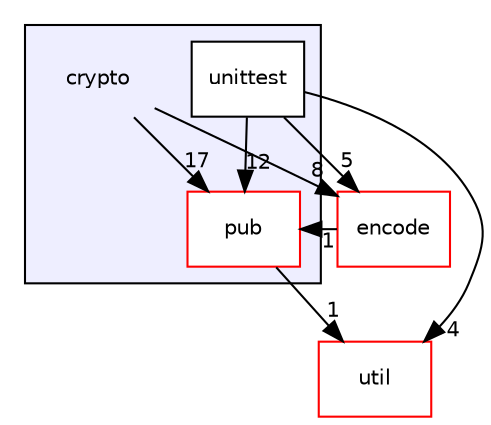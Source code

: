 digraph "crypto" {
  compound=true
  node [ fontsize="10", fontname="Helvetica"];
  edge [ labelfontsize="10", labelfontname="Helvetica"];
  subgraph clusterdir_53403d93963d3f5d2fcffd0698f5bddb {
    graph [ bgcolor="#eeeeff", pencolor="black", label="" URL="dir_53403d93963d3f5d2fcffd0698f5bddb.html"];
    dir_53403d93963d3f5d2fcffd0698f5bddb [shape=plaintext label="crypto"];
  dir_78e94da16623f35cf6ce60725237afe4 [shape=box label="pub" fillcolor="white" style="filled" color="red" URL="dir_78e94da16623f35cf6ce60725237afe4.html"];
  dir_4c2c5f31a90c191fa12ec2becff72335 [shape=box label="unittest" fillcolor="white" style="filled" URL="dir_4c2c5f31a90c191fa12ec2becff72335.html"];
  }
  dir_48909329bd999f2756b8cf9b0f3fd37c [shape=box label="encode" fillcolor="white" style="filled" color="red" URL="dir_48909329bd999f2756b8cf9b0f3fd37c.html"];
  dir_23ec12649285f9fabf3a6b7380226c28 [shape=box label="util" fillcolor="white" style="filled" color="red" URL="dir_23ec12649285f9fabf3a6b7380226c28.html"];
  dir_4c2c5f31a90c191fa12ec2becff72335->dir_23ec12649285f9fabf3a6b7380226c28 [headlabel="4", labeldistance=1.5 headhref="dir_000001_000010.html"];
  dir_4c2c5f31a90c191fa12ec2becff72335->dir_48909329bd999f2756b8cf9b0f3fd37c [headlabel="5", labeldistance=1.5 headhref="dir_000001_000004.html"];
  dir_4c2c5f31a90c191fa12ec2becff72335->dir_78e94da16623f35cf6ce60725237afe4 [headlabel="12", labeldistance=1.5 headhref="dir_000001_000002.html"];
  dir_53403d93963d3f5d2fcffd0698f5bddb->dir_48909329bd999f2756b8cf9b0f3fd37c [headlabel="8", labeldistance=1.5 headhref="dir_000000_000004.html"];
  dir_53403d93963d3f5d2fcffd0698f5bddb->dir_78e94da16623f35cf6ce60725237afe4 [headlabel="17", labeldistance=1.5 headhref="dir_000000_000002.html"];
  dir_48909329bd999f2756b8cf9b0f3fd37c->dir_78e94da16623f35cf6ce60725237afe4 [headlabel="1", labeldistance=1.5 headhref="dir_000004_000002.html"];
  dir_78e94da16623f35cf6ce60725237afe4->dir_23ec12649285f9fabf3a6b7380226c28 [headlabel="1", labeldistance=1.5 headhref="dir_000002_000010.html"];
}
